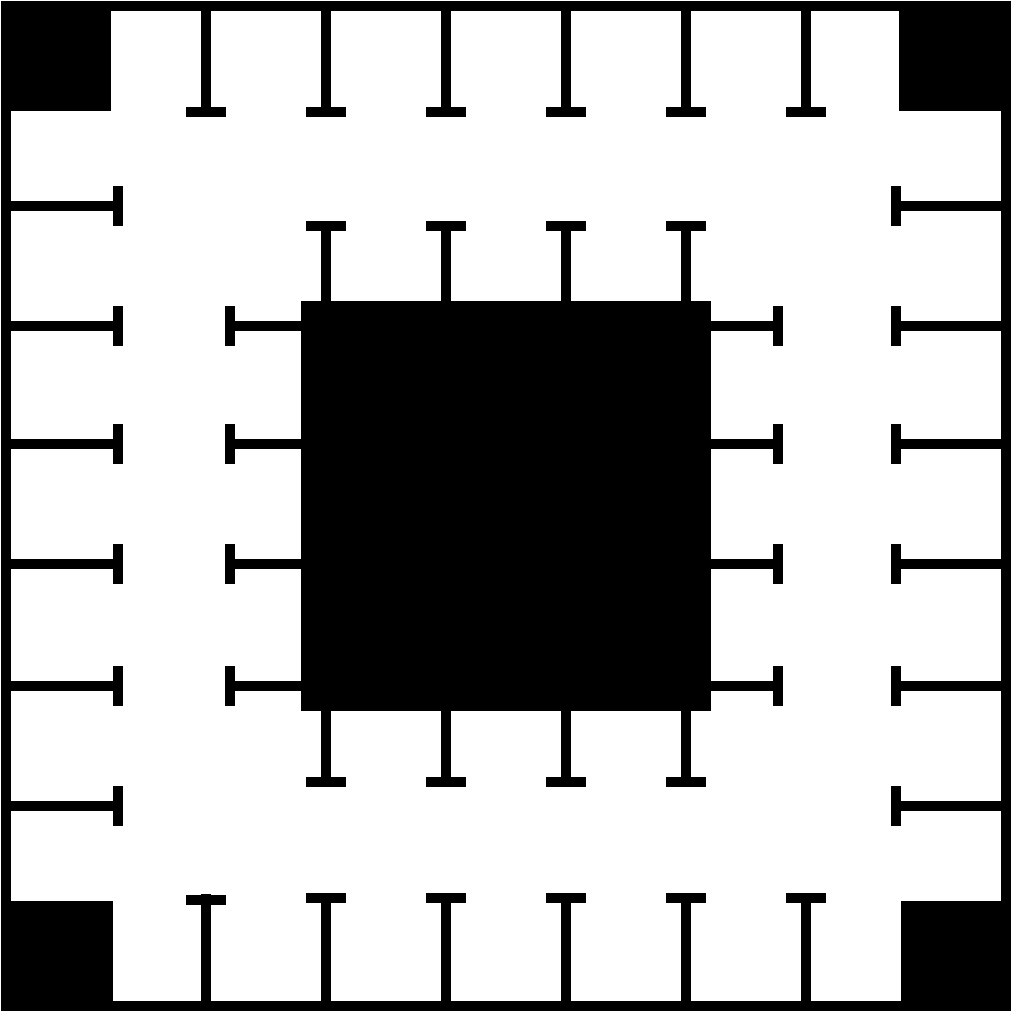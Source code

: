 <mxfile version="22.1.2" type="device">
  <diagram name="Page-1" id="xnUsuMCL6CLZvBxZm-X5">
    <mxGraphModel dx="973" dy="703" grid="1" gridSize="10" guides="1" tooltips="1" connect="1" arrows="1" fold="1" page="1" pageScale="1" pageWidth="850" pageHeight="1100" math="0" shadow="0">
      <root>
        <mxCell id="0" />
        <mxCell id="1" parent="0" />
        <mxCell id="rbxs594mh4liTUvYLu8t-2" value="" style="rounded=0;whiteSpace=wrap;html=1;strokeWidth=5;" vertex="1" parent="1">
          <mxGeometry x="100" y="100" width="500" height="500" as="geometry" />
        </mxCell>
        <mxCell id="rbxs594mh4liTUvYLu8t-9" value="" style="rounded=0;whiteSpace=wrap;html=1;strokeColor=default;strokeWidth=5;align=center;verticalAlign=middle;fontFamily=Helvetica;fontSize=12;fontColor=default;fillColor=#000000;" vertex="1" parent="1">
          <mxGeometry x="549" y="100" width="50" height="50" as="geometry" />
        </mxCell>
        <mxCell id="rbxs594mh4liTUvYLu8t-10" value="" style="rounded=0;whiteSpace=wrap;html=1;strokeColor=default;strokeWidth=5;align=center;verticalAlign=middle;fontFamily=Helvetica;fontSize=12;fontColor=default;fillColor=#000000;" vertex="1" parent="1">
          <mxGeometry x="550" y="550" width="50" height="50" as="geometry" />
        </mxCell>
        <mxCell id="rbxs594mh4liTUvYLu8t-11" value="" style="rounded=0;whiteSpace=wrap;html=1;strokeColor=default;strokeWidth=5;align=center;verticalAlign=middle;fontFamily=Helvetica;fontSize=12;fontColor=default;fillColor=#000000;" vertex="1" parent="1">
          <mxGeometry x="100" y="100" width="50" height="50" as="geometry" />
        </mxCell>
        <mxCell id="rbxs594mh4liTUvYLu8t-12" value="" style="rounded=0;whiteSpace=wrap;html=1;strokeColor=default;strokeWidth=5;align=center;verticalAlign=middle;fontFamily=Helvetica;fontSize=12;fontColor=default;fillColor=#000000;" vertex="1" parent="1">
          <mxGeometry x="101" y="550" width="50" height="50" as="geometry" />
        </mxCell>
        <mxCell id="rbxs594mh4liTUvYLu8t-13" value="" style="rounded=0;whiteSpace=wrap;html=1;strokeColor=default;strokeWidth=5;align=center;verticalAlign=middle;fontFamily=Helvetica;fontSize=12;fontColor=default;fillColor=#000000;" vertex="1" parent="1">
          <mxGeometry x="250" y="250" width="200" height="200" as="geometry" />
        </mxCell>
        <mxCell id="rbxs594mh4liTUvYLu8t-14" value="" style="endArrow=none;html=1;rounded=0;labelBackgroundColor=default;strokeColor=default;strokeWidth=5;align=center;verticalAlign=middle;fontFamily=Helvetica;fontSize=12;fontColor=default;shape=connector;" edge="1" parent="1">
          <mxGeometry width="50" height="50" relative="1" as="geometry">
            <mxPoint x="200" y="155" as="sourcePoint" />
            <mxPoint x="200" y="100" as="targetPoint" />
          </mxGeometry>
        </mxCell>
        <mxCell id="rbxs594mh4liTUvYLu8t-15" value="" style="endArrow=none;html=1;rounded=0;labelBackgroundColor=default;strokeColor=default;strokeWidth=5;align=center;verticalAlign=middle;fontFamily=Helvetica;fontSize=12;fontColor=default;shape=connector;" edge="1" parent="1">
          <mxGeometry width="50" height="50" relative="1" as="geometry">
            <mxPoint x="210" y="153" as="sourcePoint" />
            <mxPoint x="190" y="153" as="targetPoint" />
          </mxGeometry>
        </mxCell>
        <mxCell id="rbxs594mh4liTUvYLu8t-16" value="" style="endArrow=none;html=1;rounded=0;labelBackgroundColor=default;strokeColor=default;strokeWidth=5;align=center;verticalAlign=middle;fontFamily=Helvetica;fontSize=12;fontColor=default;shape=connector;" edge="1" parent="1">
          <mxGeometry width="50" height="50" relative="1" as="geometry">
            <mxPoint x="260" y="155" as="sourcePoint" />
            <mxPoint x="260" y="100" as="targetPoint" />
          </mxGeometry>
        </mxCell>
        <mxCell id="rbxs594mh4liTUvYLu8t-17" value="" style="endArrow=none;html=1;rounded=0;labelBackgroundColor=default;strokeColor=default;strokeWidth=5;align=center;verticalAlign=middle;fontFamily=Helvetica;fontSize=12;fontColor=default;shape=connector;" edge="1" parent="1">
          <mxGeometry width="50" height="50" relative="1" as="geometry">
            <mxPoint x="270" y="153" as="sourcePoint" />
            <mxPoint x="250" y="153" as="targetPoint" />
          </mxGeometry>
        </mxCell>
        <mxCell id="rbxs594mh4liTUvYLu8t-18" value="" style="endArrow=none;html=1;rounded=0;labelBackgroundColor=default;strokeColor=default;strokeWidth=5;align=center;verticalAlign=middle;fontFamily=Helvetica;fontSize=12;fontColor=default;shape=connector;" edge="1" parent="1">
          <mxGeometry width="50" height="50" relative="1" as="geometry">
            <mxPoint x="320" y="155" as="sourcePoint" />
            <mxPoint x="320" y="100" as="targetPoint" />
          </mxGeometry>
        </mxCell>
        <mxCell id="rbxs594mh4liTUvYLu8t-19" value="" style="endArrow=none;html=1;rounded=0;labelBackgroundColor=default;strokeColor=default;strokeWidth=5;align=center;verticalAlign=middle;fontFamily=Helvetica;fontSize=12;fontColor=default;shape=connector;" edge="1" parent="1">
          <mxGeometry width="50" height="50" relative="1" as="geometry">
            <mxPoint x="330" y="153" as="sourcePoint" />
            <mxPoint x="310" y="153" as="targetPoint" />
          </mxGeometry>
        </mxCell>
        <mxCell id="rbxs594mh4liTUvYLu8t-20" value="" style="endArrow=none;html=1;rounded=0;labelBackgroundColor=default;strokeColor=default;strokeWidth=5;align=center;verticalAlign=middle;fontFamily=Helvetica;fontSize=12;fontColor=default;shape=connector;" edge="1" parent="1">
          <mxGeometry width="50" height="50" relative="1" as="geometry">
            <mxPoint x="380" y="155" as="sourcePoint" />
            <mxPoint x="380" y="100" as="targetPoint" />
          </mxGeometry>
        </mxCell>
        <mxCell id="rbxs594mh4liTUvYLu8t-21" value="" style="endArrow=none;html=1;rounded=0;labelBackgroundColor=default;strokeColor=default;strokeWidth=5;align=center;verticalAlign=middle;fontFamily=Helvetica;fontSize=12;fontColor=default;shape=connector;" edge="1" parent="1">
          <mxGeometry width="50" height="50" relative="1" as="geometry">
            <mxPoint x="390" y="153" as="sourcePoint" />
            <mxPoint x="370" y="153" as="targetPoint" />
          </mxGeometry>
        </mxCell>
        <mxCell id="rbxs594mh4liTUvYLu8t-30" value="" style="endArrow=none;html=1;rounded=0;labelBackgroundColor=default;strokeColor=default;strokeWidth=5;align=center;verticalAlign=middle;fontFamily=Helvetica;fontSize=12;fontColor=default;shape=connector;" edge="1" parent="1">
          <mxGeometry width="50" height="50" relative="1" as="geometry">
            <mxPoint x="440" y="155" as="sourcePoint" />
            <mxPoint x="440" y="100" as="targetPoint" />
          </mxGeometry>
        </mxCell>
        <mxCell id="rbxs594mh4liTUvYLu8t-31" value="" style="endArrow=none;html=1;rounded=0;labelBackgroundColor=default;strokeColor=default;strokeWidth=5;align=center;verticalAlign=middle;fontFamily=Helvetica;fontSize=12;fontColor=default;shape=connector;" edge="1" parent="1">
          <mxGeometry width="50" height="50" relative="1" as="geometry">
            <mxPoint x="450" y="153" as="sourcePoint" />
            <mxPoint x="430" y="153" as="targetPoint" />
          </mxGeometry>
        </mxCell>
        <mxCell id="rbxs594mh4liTUvYLu8t-32" value="" style="endArrow=none;html=1;rounded=0;labelBackgroundColor=default;strokeColor=default;strokeWidth=5;align=center;verticalAlign=middle;fontFamily=Helvetica;fontSize=12;fontColor=default;shape=connector;" edge="1" parent="1">
          <mxGeometry width="50" height="50" relative="1" as="geometry">
            <mxPoint x="500" y="155" as="sourcePoint" />
            <mxPoint x="500" y="100" as="targetPoint" />
          </mxGeometry>
        </mxCell>
        <mxCell id="rbxs594mh4liTUvYLu8t-33" value="" style="endArrow=none;html=1;rounded=0;labelBackgroundColor=default;strokeColor=default;strokeWidth=5;align=center;verticalAlign=middle;fontFamily=Helvetica;fontSize=12;fontColor=default;shape=connector;" edge="1" parent="1">
          <mxGeometry width="50" height="50" relative="1" as="geometry">
            <mxPoint x="510" y="153" as="sourcePoint" />
            <mxPoint x="490" y="153" as="targetPoint" />
          </mxGeometry>
        </mxCell>
        <mxCell id="rbxs594mh4liTUvYLu8t-50" value="" style="endArrow=none;html=1;rounded=0;labelBackgroundColor=default;strokeColor=default;strokeWidth=5;align=center;verticalAlign=middle;fontFamily=Helvetica;fontSize=12;fontColor=default;shape=connector;" edge="1" parent="1">
          <mxGeometry width="50" height="50" relative="1" as="geometry">
            <mxPoint x="200" y="599" as="sourcePoint" />
            <mxPoint x="200" y="544" as="targetPoint" />
          </mxGeometry>
        </mxCell>
        <mxCell id="rbxs594mh4liTUvYLu8t-51" value="" style="endArrow=none;html=1;rounded=0;labelBackgroundColor=default;strokeColor=default;strokeWidth=5;align=center;verticalAlign=middle;fontFamily=Helvetica;fontSize=12;fontColor=default;shape=connector;" edge="1" parent="1">
          <mxGeometry width="50" height="50" relative="1" as="geometry">
            <mxPoint x="260" y="599" as="sourcePoint" />
            <mxPoint x="260" y="544" as="targetPoint" />
          </mxGeometry>
        </mxCell>
        <mxCell id="rbxs594mh4liTUvYLu8t-52" value="" style="endArrow=none;html=1;rounded=0;labelBackgroundColor=default;strokeColor=default;strokeWidth=5;align=center;verticalAlign=middle;fontFamily=Helvetica;fontSize=12;fontColor=default;shape=connector;" edge="1" parent="1">
          <mxGeometry width="50" height="50" relative="1" as="geometry">
            <mxPoint x="320" y="599" as="sourcePoint" />
            <mxPoint x="320" y="544" as="targetPoint" />
          </mxGeometry>
        </mxCell>
        <mxCell id="rbxs594mh4liTUvYLu8t-53" value="" style="endArrow=none;html=1;rounded=0;labelBackgroundColor=default;strokeColor=default;strokeWidth=5;align=center;verticalAlign=middle;fontFamily=Helvetica;fontSize=12;fontColor=default;shape=connector;" edge="1" parent="1">
          <mxGeometry width="50" height="50" relative="1" as="geometry">
            <mxPoint x="380" y="599" as="sourcePoint" />
            <mxPoint x="380" y="544" as="targetPoint" />
          </mxGeometry>
        </mxCell>
        <mxCell id="rbxs594mh4liTUvYLu8t-54" value="" style="endArrow=none;html=1;rounded=0;labelBackgroundColor=default;strokeColor=default;strokeWidth=5;align=center;verticalAlign=middle;fontFamily=Helvetica;fontSize=12;fontColor=default;shape=connector;" edge="1" parent="1">
          <mxGeometry width="50" height="50" relative="1" as="geometry">
            <mxPoint x="440" y="599" as="sourcePoint" />
            <mxPoint x="440" y="544" as="targetPoint" />
          </mxGeometry>
        </mxCell>
        <mxCell id="rbxs594mh4liTUvYLu8t-55" value="" style="endArrow=none;html=1;rounded=0;labelBackgroundColor=default;strokeColor=default;strokeWidth=5;align=center;verticalAlign=middle;fontFamily=Helvetica;fontSize=12;fontColor=default;shape=connector;" edge="1" parent="1">
          <mxGeometry width="50" height="50" relative="1" as="geometry">
            <mxPoint x="500" y="599" as="sourcePoint" />
            <mxPoint x="500" y="544" as="targetPoint" />
          </mxGeometry>
        </mxCell>
        <mxCell id="rbxs594mh4liTUvYLu8t-56" value="" style="endArrow=none;html=1;rounded=0;labelBackgroundColor=default;strokeColor=default;strokeWidth=5;align=center;verticalAlign=middle;fontFamily=Helvetica;fontSize=12;fontColor=default;shape=connector;" edge="1" parent="1">
          <mxGeometry width="50" height="50" relative="1" as="geometry">
            <mxPoint x="210" y="547" as="sourcePoint" />
            <mxPoint x="190" y="547" as="targetPoint" />
          </mxGeometry>
        </mxCell>
        <mxCell id="rbxs594mh4liTUvYLu8t-57" value="" style="endArrow=none;html=1;rounded=0;labelBackgroundColor=default;strokeColor=default;strokeWidth=5;align=center;verticalAlign=middle;fontFamily=Helvetica;fontSize=12;fontColor=default;shape=connector;" edge="1" parent="1">
          <mxGeometry width="50" height="50" relative="1" as="geometry">
            <mxPoint x="270" y="546" as="sourcePoint" />
            <mxPoint x="250" y="546" as="targetPoint" />
          </mxGeometry>
        </mxCell>
        <mxCell id="rbxs594mh4liTUvYLu8t-58" value="" style="endArrow=none;html=1;rounded=0;labelBackgroundColor=default;strokeColor=default;strokeWidth=5;align=center;verticalAlign=middle;fontFamily=Helvetica;fontSize=12;fontColor=default;shape=connector;" edge="1" parent="1">
          <mxGeometry width="50" height="50" relative="1" as="geometry">
            <mxPoint x="330" y="546" as="sourcePoint" />
            <mxPoint x="310" y="546" as="targetPoint" />
          </mxGeometry>
        </mxCell>
        <mxCell id="rbxs594mh4liTUvYLu8t-59" value="" style="endArrow=none;html=1;rounded=0;labelBackgroundColor=default;strokeColor=default;strokeWidth=5;align=center;verticalAlign=middle;fontFamily=Helvetica;fontSize=12;fontColor=default;shape=connector;" edge="1" parent="1">
          <mxGeometry width="50" height="50" relative="1" as="geometry">
            <mxPoint x="390" y="546" as="sourcePoint" />
            <mxPoint x="370" y="546" as="targetPoint" />
          </mxGeometry>
        </mxCell>
        <mxCell id="rbxs594mh4liTUvYLu8t-60" value="" style="endArrow=none;html=1;rounded=0;labelBackgroundColor=default;strokeColor=default;strokeWidth=5;align=center;verticalAlign=middle;fontFamily=Helvetica;fontSize=12;fontColor=default;shape=connector;" edge="1" parent="1">
          <mxGeometry width="50" height="50" relative="1" as="geometry">
            <mxPoint x="450" y="546" as="sourcePoint" />
            <mxPoint x="430" y="546" as="targetPoint" />
          </mxGeometry>
        </mxCell>
        <mxCell id="rbxs594mh4liTUvYLu8t-61" value="" style="endArrow=none;html=1;rounded=0;labelBackgroundColor=default;strokeColor=default;strokeWidth=5;align=center;verticalAlign=middle;fontFamily=Helvetica;fontSize=12;fontColor=default;shape=connector;" edge="1" parent="1">
          <mxGeometry width="50" height="50" relative="1" as="geometry">
            <mxPoint x="510" y="546" as="sourcePoint" />
            <mxPoint x="490" y="546" as="targetPoint" />
          </mxGeometry>
        </mxCell>
        <mxCell id="rbxs594mh4liTUvYLu8t-75" value="" style="endArrow=none;html=1;rounded=0;labelBackgroundColor=default;strokeColor=default;strokeWidth=5;align=center;verticalAlign=middle;fontFamily=Helvetica;fontSize=12;fontColor=default;shape=connector;" edge="1" parent="1">
          <mxGeometry width="50" height="50" relative="1" as="geometry">
            <mxPoint x="156" y="200" as="sourcePoint" />
            <mxPoint x="101" y="200" as="targetPoint" />
          </mxGeometry>
        </mxCell>
        <mxCell id="rbxs594mh4liTUvYLu8t-76" value="" style="endArrow=none;html=1;rounded=0;labelBackgroundColor=default;strokeColor=default;strokeWidth=5;align=center;verticalAlign=middle;fontFamily=Helvetica;fontSize=12;fontColor=default;shape=connector;" edge="1" parent="1">
          <mxGeometry width="50" height="50" relative="1" as="geometry">
            <mxPoint x="156" y="210" as="sourcePoint" />
            <mxPoint x="156" y="190" as="targetPoint" />
          </mxGeometry>
        </mxCell>
        <mxCell id="rbxs594mh4liTUvYLu8t-77" value="" style="endArrow=none;html=1;rounded=0;labelBackgroundColor=default;strokeColor=default;strokeWidth=5;align=center;verticalAlign=middle;fontFamily=Helvetica;fontSize=12;fontColor=default;shape=connector;" edge="1" parent="1">
          <mxGeometry width="50" height="50" relative="1" as="geometry">
            <mxPoint x="156" y="260" as="sourcePoint" />
            <mxPoint x="101" y="260" as="targetPoint" />
          </mxGeometry>
        </mxCell>
        <mxCell id="rbxs594mh4liTUvYLu8t-78" value="" style="endArrow=none;html=1;rounded=0;labelBackgroundColor=default;strokeColor=default;strokeWidth=5;align=center;verticalAlign=middle;fontFamily=Helvetica;fontSize=12;fontColor=default;shape=connector;" edge="1" parent="1">
          <mxGeometry width="50" height="50" relative="1" as="geometry">
            <mxPoint x="156" y="270" as="sourcePoint" />
            <mxPoint x="156" y="250" as="targetPoint" />
          </mxGeometry>
        </mxCell>
        <mxCell id="rbxs594mh4liTUvYLu8t-79" value="" style="endArrow=none;html=1;rounded=0;labelBackgroundColor=default;strokeColor=default;strokeWidth=5;align=center;verticalAlign=middle;fontFamily=Helvetica;fontSize=12;fontColor=default;shape=connector;" edge="1" parent="1">
          <mxGeometry width="50" height="50" relative="1" as="geometry">
            <mxPoint x="156" y="319" as="sourcePoint" />
            <mxPoint x="101" y="319" as="targetPoint" />
          </mxGeometry>
        </mxCell>
        <mxCell id="rbxs594mh4liTUvYLu8t-80" value="" style="endArrow=none;html=1;rounded=0;labelBackgroundColor=default;strokeColor=default;strokeWidth=5;align=center;verticalAlign=middle;fontFamily=Helvetica;fontSize=12;fontColor=default;shape=connector;" edge="1" parent="1">
          <mxGeometry width="50" height="50" relative="1" as="geometry">
            <mxPoint x="156" y="329" as="sourcePoint" />
            <mxPoint x="156" y="309" as="targetPoint" />
          </mxGeometry>
        </mxCell>
        <mxCell id="rbxs594mh4liTUvYLu8t-81" value="" style="endArrow=none;html=1;rounded=0;labelBackgroundColor=default;strokeColor=default;strokeWidth=5;align=center;verticalAlign=middle;fontFamily=Helvetica;fontSize=12;fontColor=default;shape=connector;" edge="1" parent="1">
          <mxGeometry width="50" height="50" relative="1" as="geometry">
            <mxPoint x="156" y="379" as="sourcePoint" />
            <mxPoint x="101" y="379" as="targetPoint" />
          </mxGeometry>
        </mxCell>
        <mxCell id="rbxs594mh4liTUvYLu8t-82" value="" style="endArrow=none;html=1;rounded=0;labelBackgroundColor=default;strokeColor=default;strokeWidth=5;align=center;verticalAlign=middle;fontFamily=Helvetica;fontSize=12;fontColor=default;shape=connector;" edge="1" parent="1">
          <mxGeometry width="50" height="50" relative="1" as="geometry">
            <mxPoint x="156" y="389" as="sourcePoint" />
            <mxPoint x="156" y="369" as="targetPoint" />
          </mxGeometry>
        </mxCell>
        <mxCell id="rbxs594mh4liTUvYLu8t-83" value="" style="endArrow=none;html=1;rounded=0;labelBackgroundColor=default;strokeColor=default;strokeWidth=5;align=center;verticalAlign=middle;fontFamily=Helvetica;fontSize=12;fontColor=default;shape=connector;" edge="1" parent="1">
          <mxGeometry width="50" height="50" relative="1" as="geometry">
            <mxPoint x="156" y="440" as="sourcePoint" />
            <mxPoint x="101" y="440" as="targetPoint" />
          </mxGeometry>
        </mxCell>
        <mxCell id="rbxs594mh4liTUvYLu8t-84" value="" style="endArrow=none;html=1;rounded=0;labelBackgroundColor=default;strokeColor=default;strokeWidth=5;align=center;verticalAlign=middle;fontFamily=Helvetica;fontSize=12;fontColor=default;shape=connector;" edge="1" parent="1">
          <mxGeometry width="50" height="50" relative="1" as="geometry">
            <mxPoint x="156" y="450" as="sourcePoint" />
            <mxPoint x="156" y="430" as="targetPoint" />
          </mxGeometry>
        </mxCell>
        <mxCell id="rbxs594mh4liTUvYLu8t-85" value="" style="endArrow=none;html=1;rounded=0;labelBackgroundColor=default;strokeColor=default;strokeWidth=5;align=center;verticalAlign=middle;fontFamily=Helvetica;fontSize=12;fontColor=default;shape=connector;" edge="1" parent="1">
          <mxGeometry width="50" height="50" relative="1" as="geometry">
            <mxPoint x="156" y="500" as="sourcePoint" />
            <mxPoint x="101" y="500" as="targetPoint" />
          </mxGeometry>
        </mxCell>
        <mxCell id="rbxs594mh4liTUvYLu8t-86" value="" style="endArrow=none;html=1;rounded=0;labelBackgroundColor=default;strokeColor=default;strokeWidth=5;align=center;verticalAlign=middle;fontFamily=Helvetica;fontSize=12;fontColor=default;shape=connector;" edge="1" parent="1">
          <mxGeometry width="50" height="50" relative="1" as="geometry">
            <mxPoint x="156" y="510" as="sourcePoint" />
            <mxPoint x="156" y="490" as="targetPoint" />
          </mxGeometry>
        </mxCell>
        <mxCell id="rbxs594mh4liTUvYLu8t-87" value="" style="endArrow=none;html=1;rounded=0;labelBackgroundColor=default;strokeColor=default;strokeWidth=5;align=center;verticalAlign=middle;fontFamily=Helvetica;fontSize=12;fontColor=default;shape=connector;" edge="1" parent="1">
          <mxGeometry width="50" height="50" relative="1" as="geometry">
            <mxPoint x="598" y="200" as="sourcePoint" />
            <mxPoint x="543" y="200" as="targetPoint" />
          </mxGeometry>
        </mxCell>
        <mxCell id="rbxs594mh4liTUvYLu8t-89" value="" style="endArrow=none;html=1;rounded=0;labelBackgroundColor=default;strokeColor=default;strokeWidth=5;align=center;verticalAlign=middle;fontFamily=Helvetica;fontSize=12;fontColor=default;shape=connector;" edge="1" parent="1">
          <mxGeometry width="50" height="50" relative="1" as="geometry">
            <mxPoint x="598" y="260" as="sourcePoint" />
            <mxPoint x="543" y="260" as="targetPoint" />
          </mxGeometry>
        </mxCell>
        <mxCell id="rbxs594mh4liTUvYLu8t-91" value="" style="endArrow=none;html=1;rounded=0;labelBackgroundColor=default;strokeColor=default;strokeWidth=5;align=center;verticalAlign=middle;fontFamily=Helvetica;fontSize=12;fontColor=default;shape=connector;" edge="1" parent="1">
          <mxGeometry width="50" height="50" relative="1" as="geometry">
            <mxPoint x="598" y="319" as="sourcePoint" />
            <mxPoint x="543" y="319" as="targetPoint" />
          </mxGeometry>
        </mxCell>
        <mxCell id="rbxs594mh4liTUvYLu8t-93" value="" style="endArrow=none;html=1;rounded=0;labelBackgroundColor=default;strokeColor=default;strokeWidth=5;align=center;verticalAlign=middle;fontFamily=Helvetica;fontSize=12;fontColor=default;shape=connector;" edge="1" parent="1">
          <mxGeometry width="50" height="50" relative="1" as="geometry">
            <mxPoint x="598" y="379" as="sourcePoint" />
            <mxPoint x="543" y="379" as="targetPoint" />
          </mxGeometry>
        </mxCell>
        <mxCell id="rbxs594mh4liTUvYLu8t-95" value="" style="endArrow=none;html=1;rounded=0;labelBackgroundColor=default;strokeColor=default;strokeWidth=5;align=center;verticalAlign=middle;fontFamily=Helvetica;fontSize=12;fontColor=default;shape=connector;" edge="1" parent="1">
          <mxGeometry width="50" height="50" relative="1" as="geometry">
            <mxPoint x="598" y="440" as="sourcePoint" />
            <mxPoint x="543" y="440" as="targetPoint" />
          </mxGeometry>
        </mxCell>
        <mxCell id="rbxs594mh4liTUvYLu8t-97" value="" style="endArrow=none;html=1;rounded=0;labelBackgroundColor=default;strokeColor=default;strokeWidth=5;align=center;verticalAlign=middle;fontFamily=Helvetica;fontSize=12;fontColor=default;shape=connector;" edge="1" parent="1">
          <mxGeometry width="50" height="50" relative="1" as="geometry">
            <mxPoint x="598" y="500" as="sourcePoint" />
            <mxPoint x="543" y="500" as="targetPoint" />
          </mxGeometry>
        </mxCell>
        <mxCell id="rbxs594mh4liTUvYLu8t-99" value="" style="endArrow=none;html=1;rounded=0;labelBackgroundColor=default;strokeColor=default;strokeWidth=5;align=center;verticalAlign=middle;fontFamily=Helvetica;fontSize=12;fontColor=default;shape=connector;" edge="1" parent="1">
          <mxGeometry width="50" height="50" relative="1" as="geometry">
            <mxPoint x="545" y="210" as="sourcePoint" />
            <mxPoint x="545" y="190" as="targetPoint" />
          </mxGeometry>
        </mxCell>
        <mxCell id="rbxs594mh4liTUvYLu8t-100" value="" style="endArrow=none;html=1;rounded=0;labelBackgroundColor=default;strokeColor=default;strokeWidth=5;align=center;verticalAlign=middle;fontFamily=Helvetica;fontSize=12;fontColor=default;shape=connector;" edge="1" parent="1">
          <mxGeometry width="50" height="50" relative="1" as="geometry">
            <mxPoint x="545" y="270" as="sourcePoint" />
            <mxPoint x="545" y="250" as="targetPoint" />
          </mxGeometry>
        </mxCell>
        <mxCell id="rbxs594mh4liTUvYLu8t-101" value="" style="endArrow=none;html=1;rounded=0;labelBackgroundColor=default;strokeColor=default;strokeWidth=5;align=center;verticalAlign=middle;fontFamily=Helvetica;fontSize=12;fontColor=default;shape=connector;" edge="1" parent="1">
          <mxGeometry width="50" height="50" relative="1" as="geometry">
            <mxPoint x="545" y="329" as="sourcePoint" />
            <mxPoint x="545" y="309" as="targetPoint" />
          </mxGeometry>
        </mxCell>
        <mxCell id="rbxs594mh4liTUvYLu8t-102" value="" style="endArrow=none;html=1;rounded=0;labelBackgroundColor=default;strokeColor=default;strokeWidth=5;align=center;verticalAlign=middle;fontFamily=Helvetica;fontSize=12;fontColor=default;shape=connector;" edge="1" parent="1">
          <mxGeometry width="50" height="50" relative="1" as="geometry">
            <mxPoint x="545" y="389" as="sourcePoint" />
            <mxPoint x="545" y="369" as="targetPoint" />
          </mxGeometry>
        </mxCell>
        <mxCell id="rbxs594mh4liTUvYLu8t-103" value="" style="endArrow=none;html=1;rounded=0;labelBackgroundColor=default;strokeColor=default;strokeWidth=5;align=center;verticalAlign=middle;fontFamily=Helvetica;fontSize=12;fontColor=default;shape=connector;" edge="1" parent="1">
          <mxGeometry width="50" height="50" relative="1" as="geometry">
            <mxPoint x="545" y="450" as="sourcePoint" />
            <mxPoint x="545" y="430" as="targetPoint" />
          </mxGeometry>
        </mxCell>
        <mxCell id="rbxs594mh4liTUvYLu8t-104" value="" style="endArrow=none;html=1;rounded=0;labelBackgroundColor=default;strokeColor=default;strokeWidth=5;align=center;verticalAlign=middle;fontFamily=Helvetica;fontSize=12;fontColor=default;shape=connector;" edge="1" parent="1">
          <mxGeometry width="50" height="50" relative="1" as="geometry">
            <mxPoint x="545" y="510" as="sourcePoint" />
            <mxPoint x="545" y="490" as="targetPoint" />
          </mxGeometry>
        </mxCell>
        <mxCell id="rbxs594mh4liTUvYLu8t-105" value="" style="endArrow=none;html=1;rounded=0;labelBackgroundColor=default;strokeColor=default;strokeWidth=5;align=center;verticalAlign=middle;fontFamily=Helvetica;fontSize=12;fontColor=default;shape=connector;" edge="1" parent="1">
          <mxGeometry width="50" height="50" relative="1" as="geometry">
            <mxPoint x="265" y="260" as="sourcePoint" />
            <mxPoint x="210" y="260" as="targetPoint" />
          </mxGeometry>
        </mxCell>
        <mxCell id="rbxs594mh4liTUvYLu8t-106" value="" style="endArrow=none;html=1;rounded=0;labelBackgroundColor=default;strokeColor=default;strokeWidth=5;align=center;verticalAlign=middle;fontFamily=Helvetica;fontSize=12;fontColor=default;shape=connector;" edge="1" parent="1">
          <mxGeometry width="50" height="50" relative="1" as="geometry">
            <mxPoint x="265" y="319" as="sourcePoint" />
            <mxPoint x="210" y="319" as="targetPoint" />
          </mxGeometry>
        </mxCell>
        <mxCell id="rbxs594mh4liTUvYLu8t-107" value="" style="endArrow=none;html=1;rounded=0;labelBackgroundColor=default;strokeColor=default;strokeWidth=5;align=center;verticalAlign=middle;fontFamily=Helvetica;fontSize=12;fontColor=default;shape=connector;" edge="1" parent="1">
          <mxGeometry width="50" height="50" relative="1" as="geometry">
            <mxPoint x="265" y="379" as="sourcePoint" />
            <mxPoint x="210" y="379" as="targetPoint" />
          </mxGeometry>
        </mxCell>
        <mxCell id="rbxs594mh4liTUvYLu8t-108" value="" style="endArrow=none;html=1;rounded=0;labelBackgroundColor=default;strokeColor=default;strokeWidth=5;align=center;verticalAlign=middle;fontFamily=Helvetica;fontSize=12;fontColor=default;shape=connector;" edge="1" parent="1">
          <mxGeometry width="50" height="50" relative="1" as="geometry">
            <mxPoint x="265" y="440" as="sourcePoint" />
            <mxPoint x="210" y="440" as="targetPoint" />
          </mxGeometry>
        </mxCell>
        <mxCell id="rbxs594mh4liTUvYLu8t-109" value="" style="endArrow=none;html=1;rounded=0;labelBackgroundColor=default;strokeColor=default;strokeWidth=5;align=center;verticalAlign=middle;fontFamily=Helvetica;fontSize=12;fontColor=default;shape=connector;" edge="1" parent="1">
          <mxGeometry width="50" height="50" relative="1" as="geometry">
            <mxPoint x="212" y="270" as="sourcePoint" />
            <mxPoint x="212" y="250" as="targetPoint" />
          </mxGeometry>
        </mxCell>
        <mxCell id="rbxs594mh4liTUvYLu8t-110" value="" style="endArrow=none;html=1;rounded=0;labelBackgroundColor=default;strokeColor=default;strokeWidth=5;align=center;verticalAlign=middle;fontFamily=Helvetica;fontSize=12;fontColor=default;shape=connector;" edge="1" parent="1">
          <mxGeometry width="50" height="50" relative="1" as="geometry">
            <mxPoint x="212" y="329" as="sourcePoint" />
            <mxPoint x="212" y="309" as="targetPoint" />
          </mxGeometry>
        </mxCell>
        <mxCell id="rbxs594mh4liTUvYLu8t-111" value="" style="endArrow=none;html=1;rounded=0;labelBackgroundColor=default;strokeColor=default;strokeWidth=5;align=center;verticalAlign=middle;fontFamily=Helvetica;fontSize=12;fontColor=default;shape=connector;" edge="1" parent="1">
          <mxGeometry width="50" height="50" relative="1" as="geometry">
            <mxPoint x="212" y="389" as="sourcePoint" />
            <mxPoint x="212" y="369" as="targetPoint" />
          </mxGeometry>
        </mxCell>
        <mxCell id="rbxs594mh4liTUvYLu8t-112" value="" style="endArrow=none;html=1;rounded=0;labelBackgroundColor=default;strokeColor=default;strokeWidth=5;align=center;verticalAlign=middle;fontFamily=Helvetica;fontSize=12;fontColor=default;shape=connector;" edge="1" parent="1">
          <mxGeometry width="50" height="50" relative="1" as="geometry">
            <mxPoint x="212" y="450" as="sourcePoint" />
            <mxPoint x="212" y="430" as="targetPoint" />
          </mxGeometry>
        </mxCell>
        <mxCell id="rbxs594mh4liTUvYLu8t-113" value="" style="endArrow=none;html=1;rounded=0;labelBackgroundColor=default;strokeColor=default;strokeWidth=5;align=center;verticalAlign=middle;fontFamily=Helvetica;fontSize=12;fontColor=default;shape=connector;" edge="1" parent="1">
          <mxGeometry width="50" height="50" relative="1" as="geometry">
            <mxPoint x="260" y="490" as="sourcePoint" />
            <mxPoint x="260" y="435" as="targetPoint" />
          </mxGeometry>
        </mxCell>
        <mxCell id="rbxs594mh4liTUvYLu8t-114" value="" style="endArrow=none;html=1;rounded=0;labelBackgroundColor=default;strokeColor=default;strokeWidth=5;align=center;verticalAlign=middle;fontFamily=Helvetica;fontSize=12;fontColor=default;shape=connector;" edge="1" parent="1">
          <mxGeometry width="50" height="50" relative="1" as="geometry">
            <mxPoint x="270" y="488" as="sourcePoint" />
            <mxPoint x="250" y="488" as="targetPoint" />
          </mxGeometry>
        </mxCell>
        <mxCell id="rbxs594mh4liTUvYLu8t-115" value="" style="endArrow=none;html=1;rounded=0;labelBackgroundColor=default;strokeColor=default;strokeWidth=5;align=center;verticalAlign=middle;fontFamily=Helvetica;fontSize=12;fontColor=default;shape=connector;" edge="1" parent="1">
          <mxGeometry width="50" height="50" relative="1" as="geometry">
            <mxPoint x="320" y="490" as="sourcePoint" />
            <mxPoint x="320" y="435" as="targetPoint" />
          </mxGeometry>
        </mxCell>
        <mxCell id="rbxs594mh4liTUvYLu8t-116" value="" style="endArrow=none;html=1;rounded=0;labelBackgroundColor=default;strokeColor=default;strokeWidth=5;align=center;verticalAlign=middle;fontFamily=Helvetica;fontSize=12;fontColor=default;shape=connector;" edge="1" parent="1">
          <mxGeometry width="50" height="50" relative="1" as="geometry">
            <mxPoint x="330" y="488" as="sourcePoint" />
            <mxPoint x="310" y="488" as="targetPoint" />
          </mxGeometry>
        </mxCell>
        <mxCell id="rbxs594mh4liTUvYLu8t-117" value="" style="endArrow=none;html=1;rounded=0;labelBackgroundColor=default;strokeColor=default;strokeWidth=5;align=center;verticalAlign=middle;fontFamily=Helvetica;fontSize=12;fontColor=default;shape=connector;" edge="1" parent="1">
          <mxGeometry width="50" height="50" relative="1" as="geometry">
            <mxPoint x="380" y="490" as="sourcePoint" />
            <mxPoint x="380" y="435" as="targetPoint" />
          </mxGeometry>
        </mxCell>
        <mxCell id="rbxs594mh4liTUvYLu8t-118" value="" style="endArrow=none;html=1;rounded=0;labelBackgroundColor=default;strokeColor=default;strokeWidth=5;align=center;verticalAlign=middle;fontFamily=Helvetica;fontSize=12;fontColor=default;shape=connector;" edge="1" parent="1">
          <mxGeometry width="50" height="50" relative="1" as="geometry">
            <mxPoint x="390" y="488" as="sourcePoint" />
            <mxPoint x="370" y="488" as="targetPoint" />
          </mxGeometry>
        </mxCell>
        <mxCell id="rbxs594mh4liTUvYLu8t-119" value="" style="endArrow=none;html=1;rounded=0;labelBackgroundColor=default;strokeColor=default;strokeWidth=5;align=center;verticalAlign=middle;fontFamily=Helvetica;fontSize=12;fontColor=default;shape=connector;" edge="1" parent="1">
          <mxGeometry width="50" height="50" relative="1" as="geometry">
            <mxPoint x="440" y="490" as="sourcePoint" />
            <mxPoint x="440" y="435" as="targetPoint" />
          </mxGeometry>
        </mxCell>
        <mxCell id="rbxs594mh4liTUvYLu8t-120" value="" style="endArrow=none;html=1;rounded=0;labelBackgroundColor=default;strokeColor=default;strokeWidth=5;align=center;verticalAlign=middle;fontFamily=Helvetica;fontSize=12;fontColor=default;shape=connector;" edge="1" parent="1">
          <mxGeometry width="50" height="50" relative="1" as="geometry">
            <mxPoint x="450" y="488" as="sourcePoint" />
            <mxPoint x="430" y="488" as="targetPoint" />
          </mxGeometry>
        </mxCell>
        <mxCell id="rbxs594mh4liTUvYLu8t-121" value="" style="endArrow=none;html=1;rounded=0;labelBackgroundColor=default;strokeColor=default;strokeWidth=5;align=center;verticalAlign=middle;fontFamily=Helvetica;fontSize=12;fontColor=default;shape=connector;" edge="1" parent="1">
          <mxGeometry width="50" height="50" relative="1" as="geometry">
            <mxPoint x="260" y="263" as="sourcePoint" />
            <mxPoint x="260" y="208" as="targetPoint" />
          </mxGeometry>
        </mxCell>
        <mxCell id="rbxs594mh4liTUvYLu8t-122" value="" style="endArrow=none;html=1;rounded=0;labelBackgroundColor=default;strokeColor=default;strokeWidth=5;align=center;verticalAlign=middle;fontFamily=Helvetica;fontSize=12;fontColor=default;shape=connector;" edge="1" parent="1">
          <mxGeometry width="50" height="50" relative="1" as="geometry">
            <mxPoint x="320" y="263" as="sourcePoint" />
            <mxPoint x="320" y="208" as="targetPoint" />
          </mxGeometry>
        </mxCell>
        <mxCell id="rbxs594mh4liTUvYLu8t-123" value="" style="endArrow=none;html=1;rounded=0;labelBackgroundColor=default;strokeColor=default;strokeWidth=5;align=center;verticalAlign=middle;fontFamily=Helvetica;fontSize=12;fontColor=default;shape=connector;" edge="1" parent="1">
          <mxGeometry width="50" height="50" relative="1" as="geometry">
            <mxPoint x="380" y="263" as="sourcePoint" />
            <mxPoint x="380" y="208" as="targetPoint" />
          </mxGeometry>
        </mxCell>
        <mxCell id="rbxs594mh4liTUvYLu8t-124" value="" style="endArrow=none;html=1;rounded=0;labelBackgroundColor=default;strokeColor=default;strokeWidth=5;align=center;verticalAlign=middle;fontFamily=Helvetica;fontSize=12;fontColor=default;shape=connector;" edge="1" parent="1">
          <mxGeometry width="50" height="50" relative="1" as="geometry">
            <mxPoint x="440" y="263" as="sourcePoint" />
            <mxPoint x="440" y="208" as="targetPoint" />
          </mxGeometry>
        </mxCell>
        <mxCell id="rbxs594mh4liTUvYLu8t-125" value="" style="endArrow=none;html=1;rounded=0;labelBackgroundColor=default;strokeColor=default;strokeWidth=5;align=center;verticalAlign=middle;fontFamily=Helvetica;fontSize=12;fontColor=default;shape=connector;" edge="1" parent="1">
          <mxGeometry width="50" height="50" relative="1" as="geometry">
            <mxPoint x="270" y="210" as="sourcePoint" />
            <mxPoint x="250" y="210" as="targetPoint" />
          </mxGeometry>
        </mxCell>
        <mxCell id="rbxs594mh4liTUvYLu8t-126" value="" style="endArrow=none;html=1;rounded=0;labelBackgroundColor=default;strokeColor=default;strokeWidth=5;align=center;verticalAlign=middle;fontFamily=Helvetica;fontSize=12;fontColor=default;shape=connector;" edge="1" parent="1">
          <mxGeometry width="50" height="50" relative="1" as="geometry">
            <mxPoint x="330" y="210" as="sourcePoint" />
            <mxPoint x="310" y="210" as="targetPoint" />
          </mxGeometry>
        </mxCell>
        <mxCell id="rbxs594mh4liTUvYLu8t-127" value="" style="endArrow=none;html=1;rounded=0;labelBackgroundColor=default;strokeColor=default;strokeWidth=5;align=center;verticalAlign=middle;fontFamily=Helvetica;fontSize=12;fontColor=default;shape=connector;" edge="1" parent="1">
          <mxGeometry width="50" height="50" relative="1" as="geometry">
            <mxPoint x="390" y="210" as="sourcePoint" />
            <mxPoint x="370" y="210" as="targetPoint" />
          </mxGeometry>
        </mxCell>
        <mxCell id="rbxs594mh4liTUvYLu8t-128" value="" style="endArrow=none;html=1;rounded=0;labelBackgroundColor=default;strokeColor=default;strokeWidth=5;align=center;verticalAlign=middle;fontFamily=Helvetica;fontSize=12;fontColor=default;shape=connector;" edge="1" parent="1">
          <mxGeometry width="50" height="50" relative="1" as="geometry">
            <mxPoint x="450" y="210" as="sourcePoint" />
            <mxPoint x="430" y="210" as="targetPoint" />
          </mxGeometry>
        </mxCell>
        <mxCell id="rbxs594mh4liTUvYLu8t-129" value="" style="endArrow=none;html=1;rounded=0;labelBackgroundColor=default;strokeColor=default;strokeWidth=5;align=center;verticalAlign=middle;fontFamily=Helvetica;fontSize=12;fontColor=default;shape=connector;" edge="1" parent="1">
          <mxGeometry width="50" height="50" relative="1" as="geometry">
            <mxPoint x="486" y="260" as="sourcePoint" />
            <mxPoint x="431" y="260" as="targetPoint" />
          </mxGeometry>
        </mxCell>
        <mxCell id="rbxs594mh4liTUvYLu8t-130" value="" style="endArrow=none;html=1;rounded=0;labelBackgroundColor=default;strokeColor=default;strokeWidth=5;align=center;verticalAlign=middle;fontFamily=Helvetica;fontSize=12;fontColor=default;shape=connector;" edge="1" parent="1">
          <mxGeometry width="50" height="50" relative="1" as="geometry">
            <mxPoint x="486" y="270" as="sourcePoint" />
            <mxPoint x="486" y="250" as="targetPoint" />
          </mxGeometry>
        </mxCell>
        <mxCell id="rbxs594mh4liTUvYLu8t-131" value="" style="endArrow=none;html=1;rounded=0;labelBackgroundColor=default;strokeColor=default;strokeWidth=5;align=center;verticalAlign=middle;fontFamily=Helvetica;fontSize=12;fontColor=default;shape=connector;" edge="1" parent="1">
          <mxGeometry width="50" height="50" relative="1" as="geometry">
            <mxPoint x="486" y="319" as="sourcePoint" />
            <mxPoint x="431" y="319" as="targetPoint" />
          </mxGeometry>
        </mxCell>
        <mxCell id="rbxs594mh4liTUvYLu8t-132" value="" style="endArrow=none;html=1;rounded=0;labelBackgroundColor=default;strokeColor=default;strokeWidth=5;align=center;verticalAlign=middle;fontFamily=Helvetica;fontSize=12;fontColor=default;shape=connector;" edge="1" parent="1">
          <mxGeometry width="50" height="50" relative="1" as="geometry">
            <mxPoint x="486" y="329" as="sourcePoint" />
            <mxPoint x="486" y="309" as="targetPoint" />
          </mxGeometry>
        </mxCell>
        <mxCell id="rbxs594mh4liTUvYLu8t-133" value="" style="endArrow=none;html=1;rounded=0;labelBackgroundColor=default;strokeColor=default;strokeWidth=5;align=center;verticalAlign=middle;fontFamily=Helvetica;fontSize=12;fontColor=default;shape=connector;" edge="1" parent="1">
          <mxGeometry width="50" height="50" relative="1" as="geometry">
            <mxPoint x="486" y="379" as="sourcePoint" />
            <mxPoint x="431" y="379" as="targetPoint" />
          </mxGeometry>
        </mxCell>
        <mxCell id="rbxs594mh4liTUvYLu8t-134" value="" style="endArrow=none;html=1;rounded=0;labelBackgroundColor=default;strokeColor=default;strokeWidth=5;align=center;verticalAlign=middle;fontFamily=Helvetica;fontSize=12;fontColor=default;shape=connector;" edge="1" parent="1">
          <mxGeometry width="50" height="50" relative="1" as="geometry">
            <mxPoint x="486" y="389" as="sourcePoint" />
            <mxPoint x="486" y="369" as="targetPoint" />
          </mxGeometry>
        </mxCell>
        <mxCell id="rbxs594mh4liTUvYLu8t-135" value="" style="endArrow=none;html=1;rounded=0;labelBackgroundColor=default;strokeColor=default;strokeWidth=5;align=center;verticalAlign=middle;fontFamily=Helvetica;fontSize=12;fontColor=default;shape=connector;" edge="1" parent="1">
          <mxGeometry width="50" height="50" relative="1" as="geometry">
            <mxPoint x="486" y="440" as="sourcePoint" />
            <mxPoint x="431" y="440" as="targetPoint" />
          </mxGeometry>
        </mxCell>
        <mxCell id="rbxs594mh4liTUvYLu8t-136" value="" style="endArrow=none;html=1;rounded=0;labelBackgroundColor=default;strokeColor=default;strokeWidth=5;align=center;verticalAlign=middle;fontFamily=Helvetica;fontSize=12;fontColor=default;shape=connector;" edge="1" parent="1">
          <mxGeometry width="50" height="50" relative="1" as="geometry">
            <mxPoint x="486" y="450" as="sourcePoint" />
            <mxPoint x="486" y="430" as="targetPoint" />
          </mxGeometry>
        </mxCell>
      </root>
    </mxGraphModel>
  </diagram>
</mxfile>
